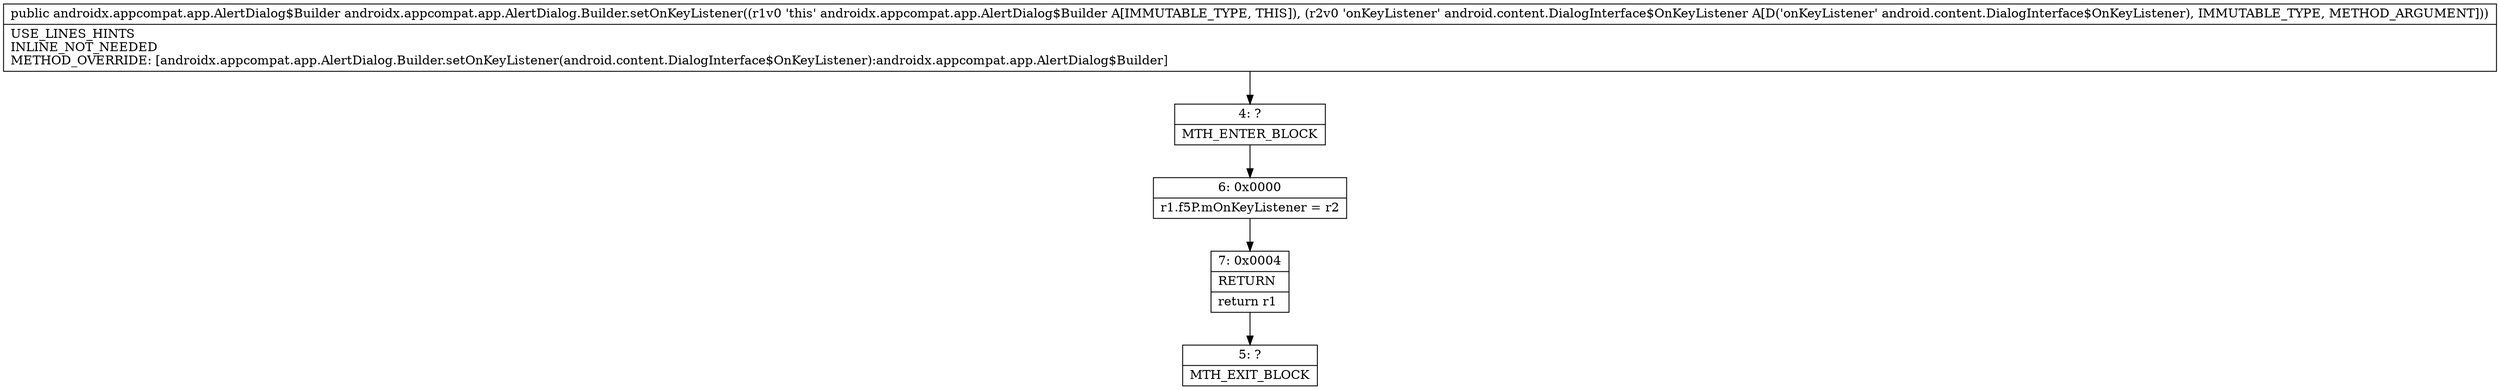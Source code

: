 digraph "CFG forandroidx.appcompat.app.AlertDialog.Builder.setOnKeyListener(Landroid\/content\/DialogInterface$OnKeyListener;)Landroidx\/appcompat\/app\/AlertDialog$Builder;" {
Node_4 [shape=record,label="{4\:\ ?|MTH_ENTER_BLOCK\l}"];
Node_6 [shape=record,label="{6\:\ 0x0000|r1.f5P.mOnKeyListener = r2\l}"];
Node_7 [shape=record,label="{7\:\ 0x0004|RETURN\l|return r1\l}"];
Node_5 [shape=record,label="{5\:\ ?|MTH_EXIT_BLOCK\l}"];
MethodNode[shape=record,label="{public androidx.appcompat.app.AlertDialog$Builder androidx.appcompat.app.AlertDialog.Builder.setOnKeyListener((r1v0 'this' androidx.appcompat.app.AlertDialog$Builder A[IMMUTABLE_TYPE, THIS]), (r2v0 'onKeyListener' android.content.DialogInterface$OnKeyListener A[D('onKeyListener' android.content.DialogInterface$OnKeyListener), IMMUTABLE_TYPE, METHOD_ARGUMENT]))  | USE_LINES_HINTS\lINLINE_NOT_NEEDED\lMETHOD_OVERRIDE: [androidx.appcompat.app.AlertDialog.Builder.setOnKeyListener(android.content.DialogInterface$OnKeyListener):androidx.appcompat.app.AlertDialog$Builder]\l}"];
MethodNode -> Node_4;Node_4 -> Node_6;
Node_6 -> Node_7;
Node_7 -> Node_5;
}

